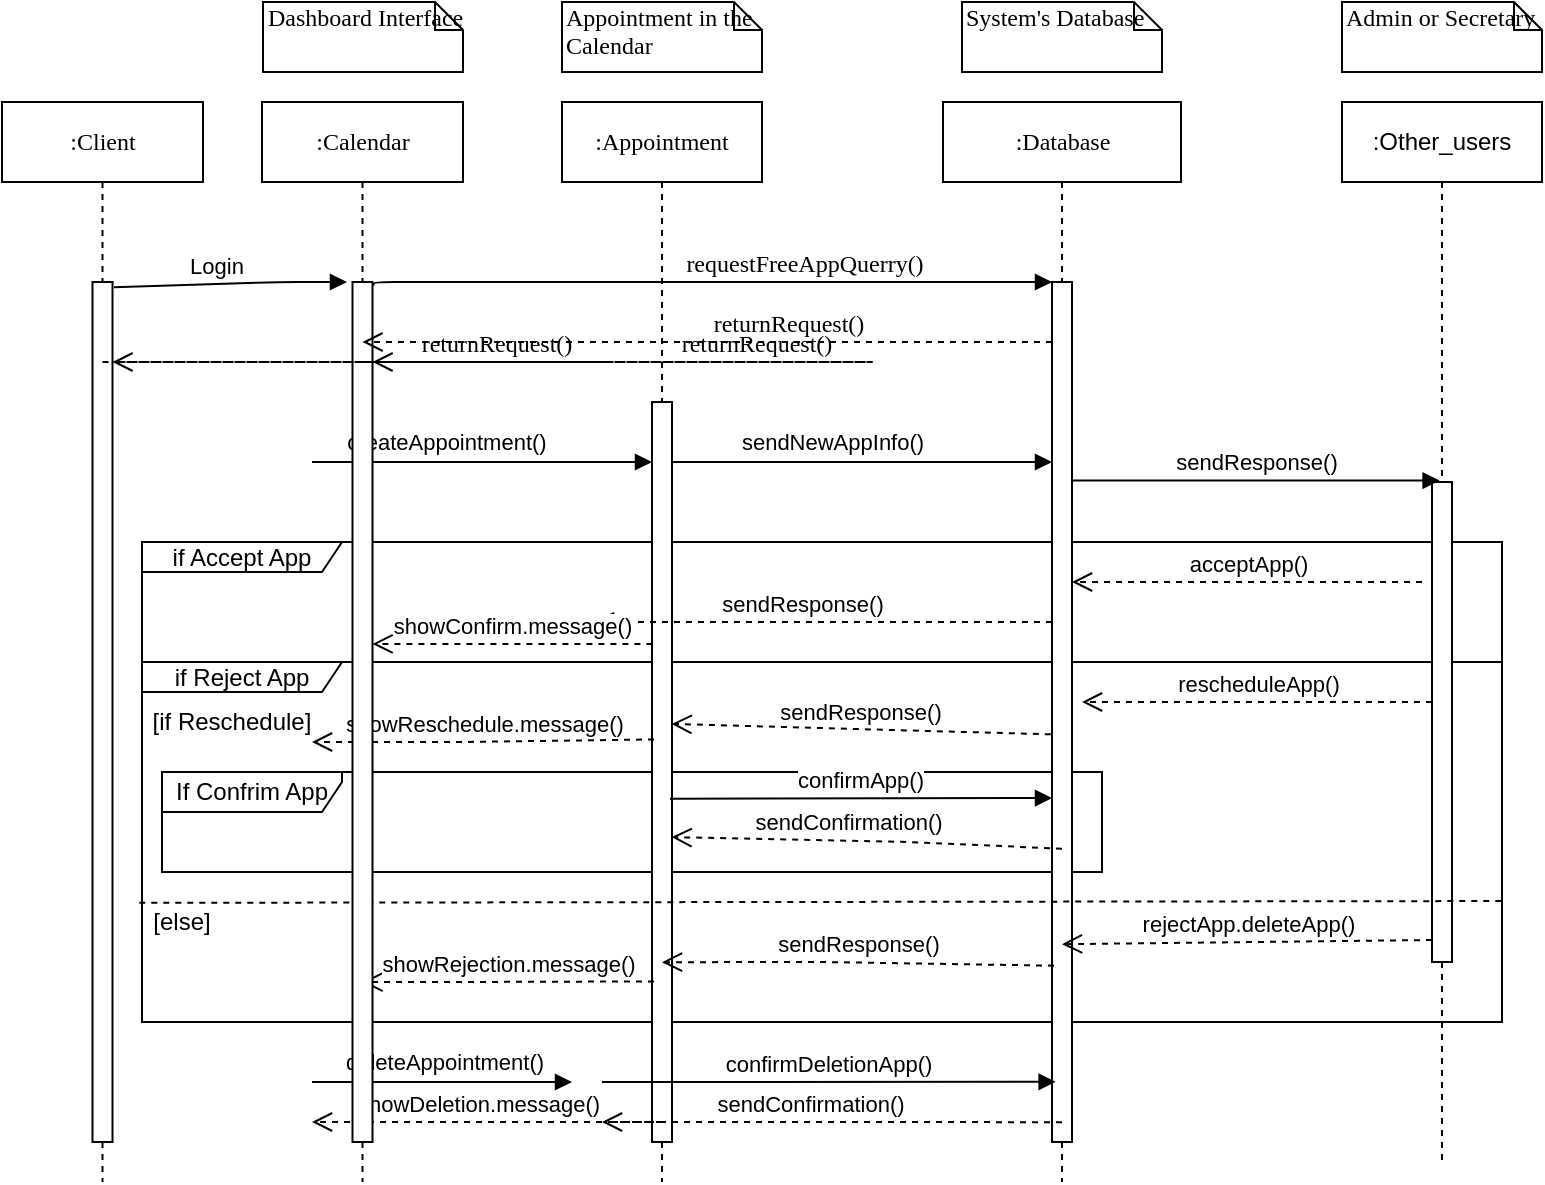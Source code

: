 <mxfile version="13.1.0" type="github">
  <diagram name="Page-1" id="13e1069c-82ec-6db2-03f1-153e76fe0fe0">
    <mxGraphModel dx="920" dy="507" grid="1" gridSize="10" guides="1" tooltips="1" connect="1" arrows="1" fold="1" page="1" pageScale="1" pageWidth="827" pageHeight="1169" background="#ffffff" math="0" shadow="0">
      <root>
        <mxCell id="0" />
        <mxCell id="1" parent="0" />
        <mxCell id="L6Z3Xez7cxgLfyGLih7J-20" value="if Accept App" style="shape=umlFrame;whiteSpace=wrap;html=1;rounded=0;shadow=0;glass=0;comic=0;width=100;height=15;" parent="1" vertex="1">
          <mxGeometry x="70" y="300" width="680" height="60" as="geometry" />
        </mxCell>
        <mxCell id="L6Z3Xez7cxgLfyGLih7J-34" value="if Reject App" style="shape=umlFrame;whiteSpace=wrap;html=1;rounded=0;shadow=0;glass=0;comic=0;width=100;height=15;" parent="1" vertex="1">
          <mxGeometry x="70" y="360" width="680" height="180" as="geometry" />
        </mxCell>
        <mxCell id="L6Z3Xez7cxgLfyGLih7J-42" value="If Confrim App" style="shape=umlFrame;whiteSpace=wrap;html=1;rounded=0;shadow=0;glass=0;comic=0;width=90;height=20;" parent="1" vertex="1">
          <mxGeometry x="80" y="415" width="470" height="50" as="geometry" />
        </mxCell>
        <mxCell id="7baba1c4bc27f4b0-2" value=":Appointment" style="shape=umlLifeline;perimeter=lifelinePerimeter;whiteSpace=wrap;html=1;container=1;collapsible=0;recursiveResize=0;outlineConnect=0;rounded=0;shadow=0;comic=0;labelBackgroundColor=none;strokeWidth=1;fontFamily=Verdana;fontSize=12;align=center;" parent="1" vertex="1">
          <mxGeometry x="280" y="80" width="100" height="540" as="geometry" />
        </mxCell>
        <mxCell id="0YD5rK6Hw0J9yhyDsVtD-12" value="" style="html=1;points=[];perimeter=orthogonalPerimeter;rounded=0;shadow=0;comic=0;labelBackgroundColor=none;strokeWidth=1;fontFamily=Verdana;fontSize=12;align=center;" parent="7baba1c4bc27f4b0-2" vertex="1">
          <mxGeometry x="45" y="150" width="10" height="370" as="geometry" />
        </mxCell>
        <mxCell id="7baba1c4bc27f4b0-5" value=":Database" style="shape=umlLifeline;perimeter=lifelinePerimeter;whiteSpace=wrap;html=1;container=1;collapsible=0;recursiveResize=0;outlineConnect=0;rounded=0;shadow=0;comic=0;labelBackgroundColor=none;strokeWidth=1;fontFamily=Verdana;fontSize=12;align=center;" parent="1" vertex="1">
          <mxGeometry x="470.5" y="80" width="119" height="540" as="geometry" />
        </mxCell>
        <mxCell id="7baba1c4bc27f4b0-19" value="" style="html=1;points=[];perimeter=orthogonalPerimeter;rounded=0;shadow=0;comic=0;labelBackgroundColor=none;strokeWidth=1;fontFamily=Verdana;fontSize=12;align=center;" parent="7baba1c4bc27f4b0-5" vertex="1">
          <mxGeometry x="54.5" y="90" width="10" height="430" as="geometry" />
        </mxCell>
        <mxCell id="7baba1c4bc27f4b0-11" value="requestFreeAppQuerry()" style="html=1;verticalAlign=bottom;endArrow=block;labelBackgroundColor=none;fontFamily=Verdana;fontSize=12;edgeStyle=elbowEdgeStyle;elbow=vertical;exitX=1.06;exitY=0.004;exitDx=0;exitDy=0;exitPerimeter=0;" parent="1" target="7baba1c4bc27f4b0-19" edge="1" source="L6Z3Xez7cxgLfyGLih7J-31">
          <mxGeometry x="0.27" relative="1" as="geometry">
            <mxPoint x="155" y="190" as="sourcePoint" />
            <Array as="points">
              <mxPoint x="250" y="170" />
              <mxPoint x="530" y="190" />
              <mxPoint x="550" y="190" />
            </Array>
            <mxPoint as="offset" />
          </mxGeometry>
        </mxCell>
        <mxCell id="7baba1c4bc27f4b0-40" value="Dashboard Interface" style="shape=note;whiteSpace=wrap;html=1;size=14;verticalAlign=top;align=left;spacingTop=-6;rounded=0;shadow=0;comic=0;labelBackgroundColor=none;strokeWidth=1;fontFamily=Verdana;fontSize=12" parent="1" vertex="1">
          <mxGeometry x="130.5" y="30" width="100" height="35" as="geometry" />
        </mxCell>
        <mxCell id="7baba1c4bc27f4b0-44" value="System&#39;s Database" style="shape=note;whiteSpace=wrap;html=1;size=14;verticalAlign=top;align=left;spacingTop=-6;rounded=0;shadow=0;comic=0;labelBackgroundColor=none;strokeWidth=1;fontFamily=Verdana;fontSize=12" parent="1" vertex="1">
          <mxGeometry x="480" y="30" width="100" height="35" as="geometry" />
        </mxCell>
        <mxCell id="0YD5rK6Hw0J9yhyDsVtD-10" value="" style="endArrow=block;startArrow=none;endFill=1;startFill=0;html=1;exitX=1.075;exitY=0.006;exitDx=0;exitDy=0;exitPerimeter=0;" parent="1" edge="1" source="a8lA5I2cXUjlvyu3XpiI-5">
          <mxGeometry width="160" relative="1" as="geometry">
            <mxPoint x="57.5" y="170" as="sourcePoint" />
            <mxPoint x="172.5" y="170" as="targetPoint" />
            <Array as="points">
              <mxPoint x="137.5" y="170" />
            </Array>
          </mxGeometry>
        </mxCell>
        <mxCell id="0YD5rK6Hw0J9yhyDsVtD-11" value="Login" style="edgeLabel;html=1;align=center;verticalAlign=middle;resizable=0;points=[];" parent="0YD5rK6Hw0J9yhyDsVtD-10" vertex="1" connectable="0">
          <mxGeometry x="-0.29" relative="1" as="geometry">
            <mxPoint x="9" y="-10" as="offset" />
          </mxGeometry>
        </mxCell>
        <mxCell id="0YD5rK6Hw0J9yhyDsVtD-16" style="edgeStyle=orthogonalEdgeStyle;rounded=0;orthogonalLoop=1;jettySize=auto;html=1;startArrow=block;startFill=1;endArrow=none;endFill=0;" parent="1" source="0YD5rK6Hw0J9yhyDsVtD-12" edge="1">
          <mxGeometry relative="1" as="geometry">
            <mxPoint x="155" y="260" as="targetPoint" />
            <Array as="points">
              <mxPoint x="155" y="260" />
            </Array>
          </mxGeometry>
        </mxCell>
        <mxCell id="0YD5rK6Hw0J9yhyDsVtD-17" value="createAppointment()" style="edgeLabel;html=1;align=center;verticalAlign=middle;resizable=0;points=[];" parent="0YD5rK6Hw0J9yhyDsVtD-16" vertex="1" connectable="0">
          <mxGeometry x="0.932" y="87" relative="1" as="geometry">
            <mxPoint x="61.0" y="-97.0" as="offset" />
          </mxGeometry>
        </mxCell>
        <mxCell id="0YD5rK6Hw0J9yhyDsVtD-18" style="edgeStyle=orthogonalEdgeStyle;rounded=0;orthogonalLoop=1;jettySize=auto;html=1;startArrow=none;startFill=0;endArrow=block;endFill=1;" parent="1" source="0YD5rK6Hw0J9yhyDsVtD-12" target="7baba1c4bc27f4b0-19" edge="1">
          <mxGeometry relative="1" as="geometry">
            <Array as="points">
              <mxPoint x="340" y="260" />
              <mxPoint x="340" y="260" />
            </Array>
          </mxGeometry>
        </mxCell>
        <mxCell id="0YD5rK6Hw0J9yhyDsVtD-19" value="sendNewAppInfo()" style="edgeLabel;html=1;align=center;verticalAlign=middle;resizable=0;points=[];" parent="0YD5rK6Hw0J9yhyDsVtD-18" vertex="1" connectable="0">
          <mxGeometry x="0.279" y="38" relative="1" as="geometry">
            <mxPoint x="-42" y="28" as="offset" />
          </mxGeometry>
        </mxCell>
        <mxCell id="L6Z3Xez7cxgLfyGLih7J-12" value=":Other_users" style="shape=umlLifeline;perimeter=lifelinePerimeter;whiteSpace=wrap;html=1;container=1;collapsible=0;recursiveResize=0;outlineConnect=0;" parent="1" vertex="1">
          <mxGeometry x="670" y="80" width="100" height="530" as="geometry" />
        </mxCell>
        <mxCell id="L6Z3Xez7cxgLfyGLih7J-30" value="" style="html=1;points=[];perimeter=orthogonalPerimeter;rounded=0;shadow=0;glass=0;comic=0;" parent="L6Z3Xez7cxgLfyGLih7J-12" vertex="1">
          <mxGeometry x="45" y="190" width="10" height="240" as="geometry" />
        </mxCell>
        <mxCell id="L6Z3Xez7cxgLfyGLih7J-15" value="Admin or Secretary" style="shape=note;whiteSpace=wrap;html=1;size=14;verticalAlign=top;align=left;spacingTop=-6;rounded=0;shadow=0;comic=0;labelBackgroundColor=none;strokeWidth=1;fontFamily=Verdana;fontSize=12" parent="1" vertex="1">
          <mxGeometry x="670" y="30" width="100" height="35" as="geometry" />
        </mxCell>
        <mxCell id="L6Z3Xez7cxgLfyGLih7J-16" value="Appointment in the Calendar" style="shape=note;whiteSpace=wrap;html=1;size=14;verticalAlign=top;align=left;spacingTop=-6;rounded=0;shadow=0;comic=0;labelBackgroundColor=none;strokeWidth=1;fontFamily=Verdana;fontSize=12" parent="1" vertex="1">
          <mxGeometry x="280" y="30" width="100" height="35" as="geometry" />
        </mxCell>
        <mxCell id="L6Z3Xez7cxgLfyGLih7J-23" value="sendResponse()" style="html=1;verticalAlign=bottom;endArrow=open;dashed=1;endSize=8;" parent="1" source="7baba1c4bc27f4b0-19" edge="1">
          <mxGeometry x="0.098" relative="1" as="geometry">
            <mxPoint x="296" y="340" as="targetPoint" />
            <mxPoint x="520" y="348" as="sourcePoint" />
            <Array as="points">
              <mxPoint x="450" y="340" />
            </Array>
            <mxPoint as="offset" />
          </mxGeometry>
        </mxCell>
        <mxCell id="L6Z3Xez7cxgLfyGLih7J-26" value="showConfirm.message()" style="html=1;verticalAlign=bottom;endArrow=open;dashed=1;endSize=8;exitX=0.02;exitY=0.327;exitDx=0;exitDy=0;exitPerimeter=0;" parent="1" source="0YD5rK6Hw0J9yhyDsVtD-12" target="L6Z3Xez7cxgLfyGLih7J-31" edge="1">
          <mxGeometry relative="1" as="geometry">
            <mxPoint x="155.6" y="360.4" as="targetPoint" />
            <mxPoint x="285" y="359.25" as="sourcePoint" />
          </mxGeometry>
        </mxCell>
        <mxCell id="L6Z3Xez7cxgLfyGLih7J-36" value="sendResponse()" style="html=1;verticalAlign=bottom;endArrow=open;dashed=1;endSize=8;exitX=-0.06;exitY=0.526;exitDx=0;exitDy=0;exitPerimeter=0;entryX=0.98;entryY=0.435;entryDx=0;entryDy=0;entryPerimeter=0;" parent="1" source="7baba1c4bc27f4b0-19" target="0YD5rK6Hw0J9yhyDsVtD-12" edge="1">
          <mxGeometry relative="1" as="geometry">
            <mxPoint x="520" y="400" as="sourcePoint" />
            <mxPoint x="310" y="400" as="targetPoint" />
          </mxGeometry>
        </mxCell>
        <mxCell id="L6Z3Xez7cxgLfyGLih7J-38" value="acceptApp()" style="html=1;verticalAlign=bottom;endArrow=open;dashed=1;endSize=8;" parent="1" target="7baba1c4bc27f4b0-19" edge="1">
          <mxGeometry relative="1" as="geometry">
            <mxPoint x="710" y="320" as="sourcePoint" />
            <mxPoint x="630" y="320" as="targetPoint" />
          </mxGeometry>
        </mxCell>
        <mxCell id="L6Z3Xez7cxgLfyGLih7J-39" value="rescheduleApp()" style="html=1;verticalAlign=bottom;endArrow=open;dashed=1;endSize=8;" parent="1" edge="1">
          <mxGeometry relative="1" as="geometry">
            <mxPoint x="715" y="380" as="sourcePoint" />
            <mxPoint x="540" y="380" as="targetPoint" />
          </mxGeometry>
        </mxCell>
        <mxCell id="L6Z3Xez7cxgLfyGLih7J-40" value="showReschedule.message()" style="html=1;verticalAlign=bottom;endArrow=open;dashed=1;endSize=8;exitX=0.1;exitY=0.456;exitDx=0;exitDy=0;exitPerimeter=0;" parent="1" source="0YD5rK6Hw0J9yhyDsVtD-12" edge="1">
          <mxGeometry relative="1" as="geometry">
            <mxPoint x="155" y="400" as="targetPoint" />
            <mxPoint x="280" y="400" as="sourcePoint" />
            <Array as="points">
              <mxPoint x="230" y="400" />
            </Array>
          </mxGeometry>
        </mxCell>
        <mxCell id="L6Z3Xez7cxgLfyGLih7J-46" value="[if Reschedule]" style="text;html=1;strokeColor=none;fillColor=none;align=center;verticalAlign=middle;whiteSpace=wrap;rounded=0;shadow=0;glass=0;comic=0;" parent="1" vertex="1">
          <mxGeometry x="70" y="380" width="90" height="20" as="geometry" />
        </mxCell>
        <mxCell id="L6Z3Xez7cxgLfyGLih7J-47" value="" style="endArrow=none;dashed=1;html=1;exitX=-0.002;exitY=0.669;exitDx=0;exitDy=0;exitPerimeter=0;entryX=1;entryY=0.664;entryDx=0;entryDy=0;entryPerimeter=0;" parent="1" source="L6Z3Xez7cxgLfyGLih7J-34" target="L6Z3Xez7cxgLfyGLih7J-34" edge="1">
          <mxGeometry width="50" height="50" relative="1" as="geometry">
            <mxPoint x="100" y="510" as="sourcePoint" />
            <mxPoint x="150" y="460" as="targetPoint" />
          </mxGeometry>
        </mxCell>
        <mxCell id="L6Z3Xez7cxgLfyGLih7J-48" value="sendConfirmation()" style="html=1;verticalAlign=bottom;endArrow=open;dashed=1;endSize=8;exitX=0.5;exitY=0.659;exitDx=0;exitDy=0;exitPerimeter=0;entryX=0.98;entryY=0.588;entryDx=0;entryDy=0;entryPerimeter=0;" parent="1" source="7baba1c4bc27f4b0-19" target="0YD5rK6Hw0J9yhyDsVtD-12" edge="1">
          <mxGeometry x="0.098" relative="1" as="geometry">
            <mxPoint x="300" y="450" as="targetPoint" />
            <mxPoint x="520" y="450" as="sourcePoint" />
            <Array as="points">
              <mxPoint x="454" y="450" />
            </Array>
            <mxPoint as="offset" />
          </mxGeometry>
        </mxCell>
        <mxCell id="L6Z3Xez7cxgLfyGLih7J-49" value="[else]" style="text;html=1;strokeColor=none;fillColor=none;align=center;verticalAlign=middle;whiteSpace=wrap;rounded=0;shadow=0;glass=0;comic=0;" parent="1" vertex="1">
          <mxGeometry x="70" y="480" width="40" height="20" as="geometry" />
        </mxCell>
        <mxCell id="L6Z3Xez7cxgLfyGLih7J-50" value="rejectApp.deleteApp()" style="html=1;verticalAlign=bottom;endArrow=open;dashed=1;endSize=8;entryX=0.5;entryY=0.77;entryDx=0;entryDy=0;entryPerimeter=0;" parent="1" target="7baba1c4bc27f4b0-19" edge="1">
          <mxGeometry relative="1" as="geometry">
            <mxPoint x="715" y="499" as="sourcePoint" />
            <mxPoint x="540" y="499" as="targetPoint" />
          </mxGeometry>
        </mxCell>
        <mxCell id="L6Z3Xez7cxgLfyGLih7J-51" value="sendResponse()" style="html=1;verticalAlign=bottom;endArrow=open;dashed=1;endSize=8;exitX=0.1;exitY=0.795;exitDx=0;exitDy=0;exitPerimeter=0;entryX=0.5;entryY=0.757;entryDx=0;entryDy=0;entryPerimeter=0;" parent="1" source="7baba1c4bc27f4b0-19" target="0YD5rK6Hw0J9yhyDsVtD-12" edge="1">
          <mxGeometry relative="1" as="geometry">
            <mxPoint x="520" y="510" as="sourcePoint" />
            <mxPoint x="300" y="510" as="targetPoint" />
            <Array as="points">
              <mxPoint x="410.5" y="510" />
            </Array>
          </mxGeometry>
        </mxCell>
        <mxCell id="L6Z3Xez7cxgLfyGLih7J-52" value="showRejection.message()" style="html=1;verticalAlign=bottom;endArrow=open;dashed=1;endSize=8;exitX=0.1;exitY=0.783;exitDx=0;exitDy=0;exitPerimeter=0;entryX=0.5;entryY=0.814;entryDx=0;entryDy=0;entryPerimeter=0;" parent="1" source="0YD5rK6Hw0J9yhyDsVtD-12" target="L6Z3Xez7cxgLfyGLih7J-31" edge="1">
          <mxGeometry relative="1" as="geometry">
            <mxPoint x="160" y="520" as="targetPoint" />
            <mxPoint x="280" y="520" as="sourcePoint" />
            <Array as="points">
              <mxPoint x="230" y="520" />
            </Array>
          </mxGeometry>
        </mxCell>
        <mxCell id="L6Z3Xez7cxgLfyGLih7J-53" style="edgeStyle=orthogonalEdgeStyle;rounded=0;orthogonalLoop=1;jettySize=auto;html=1;startArrow=block;startFill=1;endArrow=none;endFill=0;" parent="1" edge="1">
          <mxGeometry relative="1" as="geometry">
            <mxPoint x="155" y="570" as="targetPoint" />
            <Array as="points">
              <mxPoint x="155" y="570" />
            </Array>
            <mxPoint x="285" y="570" as="sourcePoint" />
          </mxGeometry>
        </mxCell>
        <mxCell id="L6Z3Xez7cxgLfyGLih7J-54" value="deleteAppointment()" style="edgeLabel;html=1;align=center;verticalAlign=middle;resizable=0;points=[];" parent="L6Z3Xez7cxgLfyGLih7J-53" vertex="1" connectable="0">
          <mxGeometry x="0.932" y="87" relative="1" as="geometry">
            <mxPoint x="61.0" y="-97.0" as="offset" />
          </mxGeometry>
        </mxCell>
        <mxCell id="L6Z3Xez7cxgLfyGLih7J-57" value="confirmDeletionApp()" style="html=1;verticalAlign=bottom;endArrow=block;entryX=0.18;entryY=0.93;entryDx=0;entryDy=0;entryPerimeter=0;" parent="1" target="7baba1c4bc27f4b0-19" edge="1">
          <mxGeometry width="80" relative="1" as="geometry">
            <mxPoint x="300" y="570" as="sourcePoint" />
            <mxPoint x="520" y="570" as="targetPoint" />
          </mxGeometry>
        </mxCell>
        <mxCell id="L6Z3Xez7cxgLfyGLih7J-58" value="sendConfirmation()" style="html=1;verticalAlign=bottom;endArrow=open;dashed=1;endSize=8;exitX=0.5;exitY=0.977;exitDx=0;exitDy=0;exitPerimeter=0;" parent="1" source="7baba1c4bc27f4b0-19" edge="1">
          <mxGeometry x="0.098" relative="1" as="geometry">
            <mxPoint x="300" y="590" as="targetPoint" />
            <mxPoint x="520" y="590" as="sourcePoint" />
            <Array as="points">
              <mxPoint x="454" y="590" />
            </Array>
            <mxPoint as="offset" />
          </mxGeometry>
        </mxCell>
        <mxCell id="L6Z3Xez7cxgLfyGLih7J-59" value="showDeletion.message()" style="html=1;verticalAlign=bottom;endArrow=open;dashed=1;endSize=8;exitX=0.5;exitY=0.973;exitDx=0;exitDy=0;exitPerimeter=0;" parent="1" source="0YD5rK6Hw0J9yhyDsVtD-12" edge="1">
          <mxGeometry x="0.054" relative="1" as="geometry">
            <mxPoint x="155" y="590" as="targetPoint" />
            <mxPoint x="280" y="590" as="sourcePoint" />
            <Array as="points">
              <mxPoint x="230" y="590" />
            </Array>
            <mxPoint as="offset" />
          </mxGeometry>
        </mxCell>
        <mxCell id="L6Z3Xez7cxgLfyGLih7J-37" value="sendResponse()" style="html=1;verticalAlign=bottom;endArrow=block;entryX=0.38;entryY=-0.003;entryDx=0;entryDy=0;entryPerimeter=0;" parent="1" source="7baba1c4bc27f4b0-19" target="L6Z3Xez7cxgLfyGLih7J-30" edge="1">
          <mxGeometry width="80" relative="1" as="geometry">
            <mxPoint x="535" y="274.5" as="sourcePoint" />
            <mxPoint x="615" y="274.5" as="targetPoint" />
          </mxGeometry>
        </mxCell>
        <mxCell id="L6Z3Xez7cxgLfyGLih7J-44" value="confirmApp()" style="html=1;verticalAlign=bottom;endArrow=block;exitX=0.9;exitY=0.536;exitDx=0;exitDy=0;exitPerimeter=0;" parent="1" source="0YD5rK6Hw0J9yhyDsVtD-12" edge="1">
          <mxGeometry width="80" relative="1" as="geometry">
            <mxPoint x="300" y="430" as="sourcePoint" />
            <mxPoint x="525" y="428" as="targetPoint" />
          </mxGeometry>
        </mxCell>
        <mxCell id="7baba1c4bc27f4b0-8" value=":Calendar" style="shape=umlLifeline;perimeter=lifelinePerimeter;whiteSpace=wrap;html=1;container=1;collapsible=0;recursiveResize=0;outlineConnect=0;rounded=0;shadow=0;comic=0;labelBackgroundColor=none;strokeWidth=1;fontFamily=Verdana;fontSize=12;align=center;glass=0;" parent="1" vertex="1">
          <mxGeometry x="130" y="80" width="100.5" height="540" as="geometry" />
        </mxCell>
        <mxCell id="L6Z3Xez7cxgLfyGLih7J-31" value="" style="html=1;points=[];perimeter=orthogonalPerimeter;rounded=0;shadow=0;glass=0;comic=0;" parent="7baba1c4bc27f4b0-8" vertex="1">
          <mxGeometry x="45.25" y="90" width="10" height="430" as="geometry" />
        </mxCell>
        <mxCell id="L6Z3Xez7cxgLfyGLih7J-32" value="returnRequest()" style="html=1;verticalAlign=bottom;endArrow=open;dashed=1;endSize=8;labelBackgroundColor=none;fontFamily=Verdana;fontSize=12;edgeStyle=elbowEdgeStyle;elbow=vertical;" parent="7baba1c4bc27f4b0-8" source="7baba1c4bc27f4b0-8" target="L6Z3Xez7cxgLfyGLih7J-31" edge="1">
          <mxGeometry x="-0.234" relative="1" as="geometry">
            <mxPoint x="26" y="130" as="targetPoint" />
            <Array as="points">
              <mxPoint x="310" y="130" />
            </Array>
            <mxPoint as="offset" />
            <mxPoint x="444.5" y="130" as="sourcePoint" />
          </mxGeometry>
        </mxCell>
        <mxCell id="a8lA5I2cXUjlvyu3XpiI-1" value="returnRequest()" style="html=1;verticalAlign=bottom;endArrow=open;dashed=1;endSize=8;labelBackgroundColor=none;fontFamily=Verdana;fontSize=12;edgeStyle=elbowEdgeStyle;elbow=vertical;" edge="1" parent="1" source="7baba1c4bc27f4b0-19" target="7baba1c4bc27f4b0-8">
          <mxGeometry x="-0.234" relative="1" as="geometry">
            <mxPoint x="155" y="200.0" as="targetPoint" />
            <Array as="points">
              <mxPoint x="250" y="200" />
            </Array>
            <mxPoint as="offset" />
            <mxPoint x="525" y="200.0" as="sourcePoint" />
          </mxGeometry>
        </mxCell>
        <mxCell id="a8lA5I2cXUjlvyu3XpiI-4" value=":Client" style="shape=umlLifeline;perimeter=lifelinePerimeter;whiteSpace=wrap;html=1;container=1;collapsible=0;recursiveResize=0;outlineConnect=0;rounded=0;shadow=0;comic=0;labelBackgroundColor=none;strokeWidth=1;fontFamily=Verdana;fontSize=12;align=center;glass=0;" vertex="1" parent="1">
          <mxGeometry y="80" width="100.5" height="540" as="geometry" />
        </mxCell>
        <mxCell id="a8lA5I2cXUjlvyu3XpiI-5" value="" style="html=1;points=[];perimeter=orthogonalPerimeter;rounded=0;shadow=0;glass=0;comic=0;" vertex="1" parent="a8lA5I2cXUjlvyu3XpiI-4">
          <mxGeometry x="45.25" y="90" width="10" height="430" as="geometry" />
        </mxCell>
        <mxCell id="a8lA5I2cXUjlvyu3XpiI-6" value="returnRequest()" style="html=1;verticalAlign=bottom;endArrow=open;dashed=1;endSize=8;labelBackgroundColor=none;fontFamily=Verdana;fontSize=12;edgeStyle=elbowEdgeStyle;elbow=vertical;" edge="1" parent="a8lA5I2cXUjlvyu3XpiI-4" source="a8lA5I2cXUjlvyu3XpiI-4" target="a8lA5I2cXUjlvyu3XpiI-5">
          <mxGeometry x="-0.234" relative="1" as="geometry">
            <mxPoint x="26" y="130" as="targetPoint" />
            <Array as="points">
              <mxPoint x="310" y="130" />
            </Array>
            <mxPoint as="offset" />
            <mxPoint x="444.5" y="130" as="sourcePoint" />
          </mxGeometry>
        </mxCell>
      </root>
    </mxGraphModel>
  </diagram>
</mxfile>
